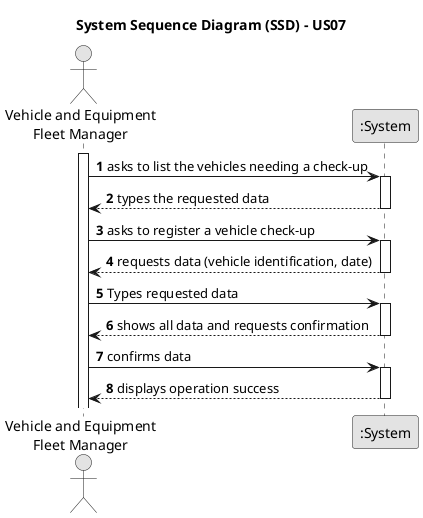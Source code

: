 @startuml
skinparam monochrome true
skinparam packageStyle rectangle
skinparam shadowing false

title System Sequence Diagram (SSD) - US07

autonumber

actor "Vehicle and Equipment\nFleet Manager" as VFM
participant ":System" as System

activate VFM

    VFM -> System : asks to list the vehicles needing a check-up
    activate System

        System --> VFM : types the requested data
    deactivate System

    VFM -> System : asks to register a vehicle check-up
    activate System

        System --> VFM : requests data (vehicle identification, date)
    deactivate System

    VFM -> System : Types requested data
    activate System

        System --> VFM : shows all data and requests confirmation
    deactivate System

    VFM -> System : confirms data
    activate System

        System --> VFM : displays operation success
    deactivate System

@enduml